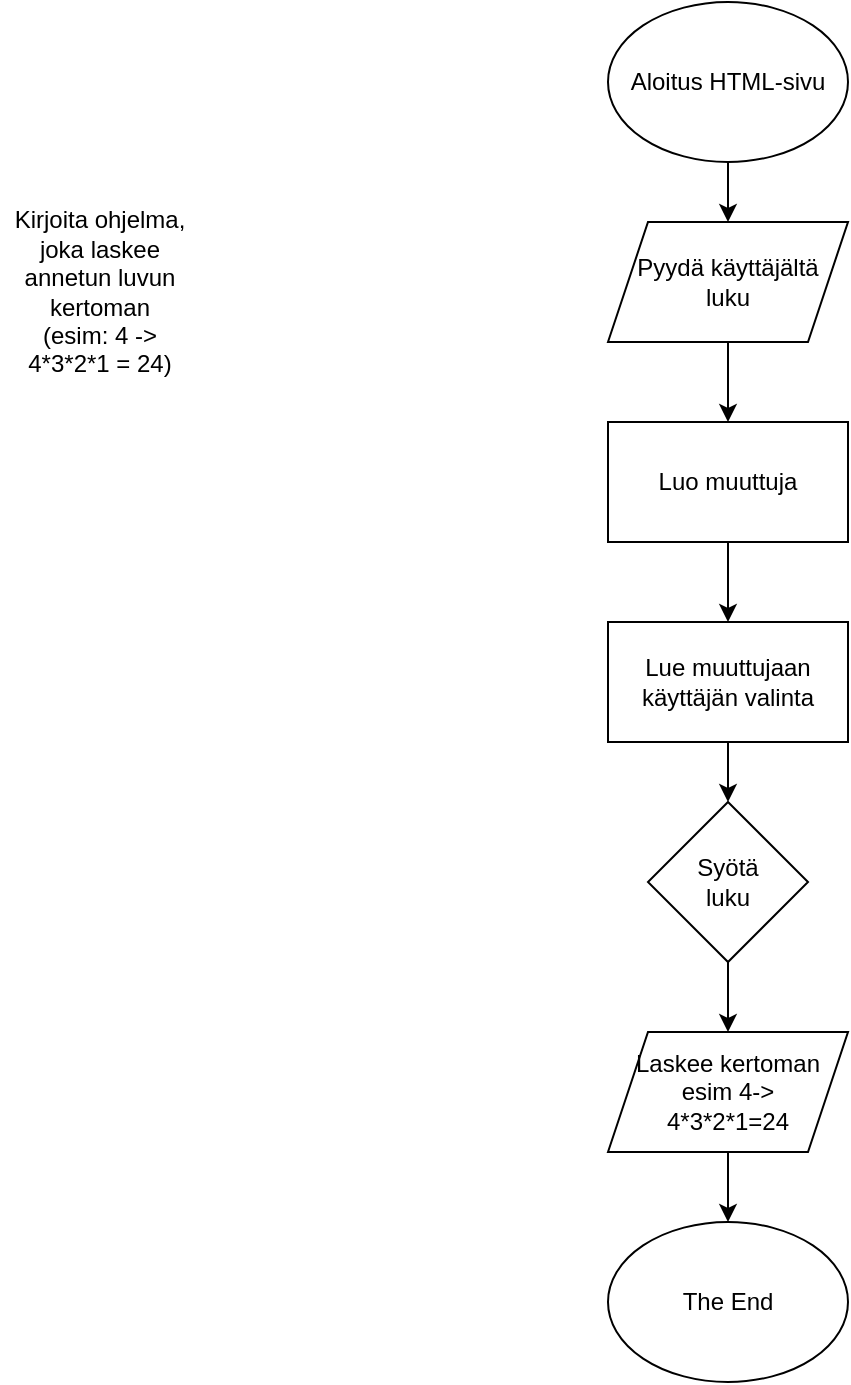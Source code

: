 <mxfile version="22.0.8" type="github">
  <diagram name="Sivu-1" id="jNaYSMbeP0Z_qt4pjJCi">
    <mxGraphModel dx="906" dy="725" grid="1" gridSize="10" guides="1" tooltips="1" connect="1" arrows="1" fold="1" page="1" pageScale="1" pageWidth="827" pageHeight="1169" math="0" shadow="0">
      <root>
        <mxCell id="0" />
        <mxCell id="1" parent="0" />
        <mxCell id="fHiISs76fz-oC04-sptV-9" value="" style="edgeStyle=orthogonalEdgeStyle;rounded=0;orthogonalLoop=1;jettySize=auto;html=1;" parent="1" source="fHiISs76fz-oC04-sptV-1" target="fHiISs76fz-oC04-sptV-2" edge="1">
          <mxGeometry relative="1" as="geometry" />
        </mxCell>
        <mxCell id="fHiISs76fz-oC04-sptV-1" value="Aloitus HTML-sivu" style="ellipse;whiteSpace=wrap;html=1;" parent="1" vertex="1">
          <mxGeometry x="354" y="10" width="120" height="80" as="geometry" />
        </mxCell>
        <mxCell id="fHiISs76fz-oC04-sptV-10" value="" style="edgeStyle=orthogonalEdgeStyle;rounded=0;orthogonalLoop=1;jettySize=auto;html=1;" parent="1" source="fHiISs76fz-oC04-sptV-2" target="fHiISs76fz-oC04-sptV-3" edge="1">
          <mxGeometry relative="1" as="geometry" />
        </mxCell>
        <mxCell id="fHiISs76fz-oC04-sptV-2" value="&lt;div&gt;Pyydä käyttäjältä&lt;/div&gt;&lt;div&gt;luku&lt;br&gt;&lt;/div&gt;" style="shape=parallelogram;perimeter=parallelogramPerimeter;whiteSpace=wrap;html=1;fixedSize=1;" parent="1" vertex="1">
          <mxGeometry x="354" y="120" width="120" height="60" as="geometry" />
        </mxCell>
        <mxCell id="fHiISs76fz-oC04-sptV-11" value="" style="edgeStyle=orthogonalEdgeStyle;rounded=0;orthogonalLoop=1;jettySize=auto;html=1;" parent="1" source="fHiISs76fz-oC04-sptV-3" target="fHiISs76fz-oC04-sptV-4" edge="1">
          <mxGeometry relative="1" as="geometry" />
        </mxCell>
        <mxCell id="fHiISs76fz-oC04-sptV-3" value="Luo muuttuja" style="rounded=0;whiteSpace=wrap;html=1;" parent="1" vertex="1">
          <mxGeometry x="354" y="220" width="120" height="60" as="geometry" />
        </mxCell>
        <mxCell id="fHiISs76fz-oC04-sptV-12" value="" style="edgeStyle=orthogonalEdgeStyle;rounded=0;orthogonalLoop=1;jettySize=auto;html=1;" parent="1" source="fHiISs76fz-oC04-sptV-4" target="fHiISs76fz-oC04-sptV-5" edge="1">
          <mxGeometry relative="1" as="geometry" />
        </mxCell>
        <mxCell id="fHiISs76fz-oC04-sptV-4" value="&lt;div&gt;Lue muuttujaan&lt;/div&gt;&lt;div&gt;käyttäjän valinta&lt;br&gt;&lt;/div&gt;" style="rounded=0;whiteSpace=wrap;html=1;" parent="1" vertex="1">
          <mxGeometry x="354" y="320" width="120" height="60" as="geometry" />
        </mxCell>
        <mxCell id="fHiISs76fz-oC04-sptV-14" value="" style="edgeStyle=orthogonalEdgeStyle;rounded=0;orthogonalLoop=1;jettySize=auto;html=1;" parent="1" source="fHiISs76fz-oC04-sptV-5" target="fHiISs76fz-oC04-sptV-7" edge="1">
          <mxGeometry relative="1" as="geometry" />
        </mxCell>
        <mxCell id="fHiISs76fz-oC04-sptV-5" value="&lt;div&gt;Syötä&lt;/div&gt;&lt;div&gt;luku&lt;br&gt;&lt;/div&gt;" style="rhombus;whiteSpace=wrap;html=1;" parent="1" vertex="1">
          <mxGeometry x="374" y="410" width="80" height="80" as="geometry" />
        </mxCell>
        <mxCell id="fHiISs76fz-oC04-sptV-15" value="" style="edgeStyle=orthogonalEdgeStyle;rounded=0;orthogonalLoop=1;jettySize=auto;html=1;" parent="1" source="fHiISs76fz-oC04-sptV-7" target="fHiISs76fz-oC04-sptV-8" edge="1">
          <mxGeometry relative="1" as="geometry" />
        </mxCell>
        <mxCell id="fHiISs76fz-oC04-sptV-7" value="&lt;div&gt;Laskee kertoman&lt;/div&gt;&lt;div&gt;esim 4-&amp;gt;&lt;/div&gt;&lt;div&gt;4*3*2*1=24&lt;br&gt;&lt;/div&gt;" style="shape=parallelogram;perimeter=parallelogramPerimeter;whiteSpace=wrap;html=1;fixedSize=1;" parent="1" vertex="1">
          <mxGeometry x="354" y="525" width="120" height="60" as="geometry" />
        </mxCell>
        <mxCell id="fHiISs76fz-oC04-sptV-8" value="The End" style="ellipse;whiteSpace=wrap;html=1;" parent="1" vertex="1">
          <mxGeometry x="354" y="620" width="120" height="80" as="geometry" />
        </mxCell>
        <mxCell id="9dudFf0XmAr9qhdUQ1yv-1" value="Kirjoita ohjelma, joka laskee annetun luvun kertoman&lt;br&gt; (esim: 4 -&amp;gt; 4*3*2*1 = 24)" style="text;html=1;strokeColor=none;fillColor=none;align=center;verticalAlign=middle;whiteSpace=wrap;rounded=0;" vertex="1" parent="1">
          <mxGeometry x="50" y="90" width="100" height="130" as="geometry" />
        </mxCell>
      </root>
    </mxGraphModel>
  </diagram>
</mxfile>
